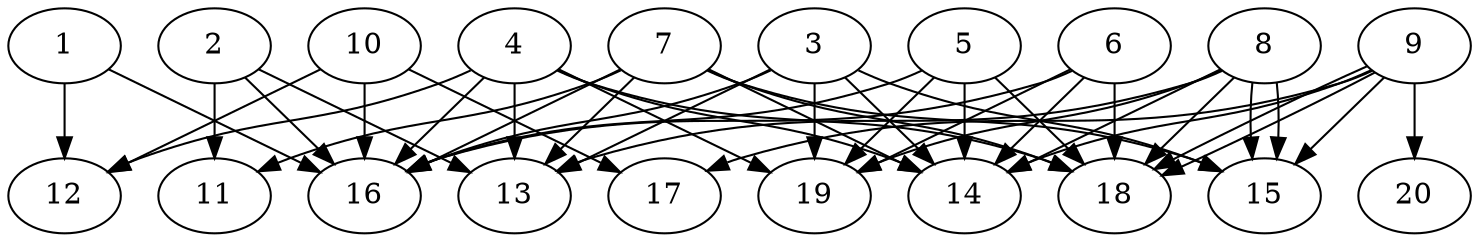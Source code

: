 // DAG automatically generated by daggen at Wed Jul 24 21:20:07 2019
// ./daggen --dot -n 20 --ccr 0.5 --fat 0.8 --regular 0.5 --density 0.8 --mindata 5242880 --maxdata 52428800 
digraph G {
  1 [size="73383936", alpha="0.10", expect_size="36691968"] 
  1 -> 12 [size ="36691968"]
  1 -> 16 [size ="36691968"]
  2 [size="21362688", alpha="0.02", expect_size="10681344"] 
  2 -> 11 [size ="10681344"]
  2 -> 13 [size ="10681344"]
  2 -> 16 [size ="10681344"]
  3 [size="104216576", alpha="0.03", expect_size="52108288"] 
  3 -> 13 [size ="52108288"]
  3 -> 14 [size ="52108288"]
  3 -> 15 [size ="52108288"]
  3 -> 16 [size ="52108288"]
  3 -> 19 [size ="52108288"]
  4 [size="23812096", alpha="0.09", expect_size="11906048"] 
  4 -> 12 [size ="11906048"]
  4 -> 13 [size ="11906048"]
  4 -> 14 [size ="11906048"]
  4 -> 16 [size ="11906048"]
  4 -> 18 [size ="11906048"]
  4 -> 19 [size ="11906048"]
  5 [size="35014656", alpha="0.18", expect_size="17507328"] 
  5 -> 14 [size ="17507328"]
  5 -> 16 [size ="17507328"]
  5 -> 18 [size ="17507328"]
  5 -> 19 [size ="17507328"]
  6 [size="39745536", alpha="0.01", expect_size="19872768"] 
  6 -> 14 [size ="19872768"]
  6 -> 16 [size ="19872768"]
  6 -> 18 [size ="19872768"]
  6 -> 19 [size ="19872768"]
  7 [size="21760000", alpha="0.12", expect_size="10880000"] 
  7 -> 11 [size ="10880000"]
  7 -> 13 [size ="10880000"]
  7 -> 14 [size ="10880000"]
  7 -> 15 [size ="10880000"]
  7 -> 16 [size ="10880000"]
  7 -> 18 [size ="10880000"]
  8 [size="34560000", alpha="0.11", expect_size="17280000"] 
  8 -> 13 [size ="17280000"]
  8 -> 14 [size ="17280000"]
  8 -> 15 [size ="17280000"]
  8 -> 15 [size ="17280000"]
  8 -> 18 [size ="17280000"]
  8 -> 19 [size ="17280000"]
  9 [size="52848640", alpha="0.17", expect_size="26424320"] 
  9 -> 14 [size ="26424320"]
  9 -> 15 [size ="26424320"]
  9 -> 17 [size ="26424320"]
  9 -> 18 [size ="26424320"]
  9 -> 18 [size ="26424320"]
  9 -> 20 [size ="26424320"]
  10 [size="18878464", alpha="0.09", expect_size="9439232"] 
  10 -> 12 [size ="9439232"]
  10 -> 16 [size ="9439232"]
  10 -> 17 [size ="9439232"]
  11 [size="12144640", alpha="0.11", expect_size="6072320"] 
  12 [size="60053504", alpha="0.01", expect_size="30026752"] 
  13 [size="71215104", alpha="0.18", expect_size="35607552"] 
  14 [size="85221376", alpha="0.11", expect_size="42610688"] 
  15 [size="31389696", alpha="0.17", expect_size="15694848"] 
  16 [size="19785728", alpha="0.02", expect_size="9892864"] 
  17 [size="25882624", alpha="0.15", expect_size="12941312"] 
  18 [size="82862080", alpha="0.11", expect_size="41431040"] 
  19 [size="40572928", alpha="0.18", expect_size="20286464"] 
  20 [size="27281408", alpha="0.14", expect_size="13640704"] 
}
